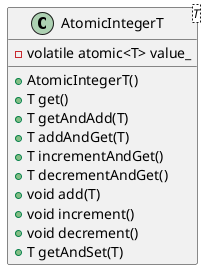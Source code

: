 @startuml
class AtomicIntegerT<T>
{
    - volatile atomic<T> value_
    + AtomicIntegerT()
    + T get()
    + T getAndAdd(T)
    + T addAndGet(T)
    + T incrementAndGet()
    + T decrementAndGet()
    + void add(T)
    + void increment()
    + void decrement()
    + T getAndSet(T)
}


@enduml